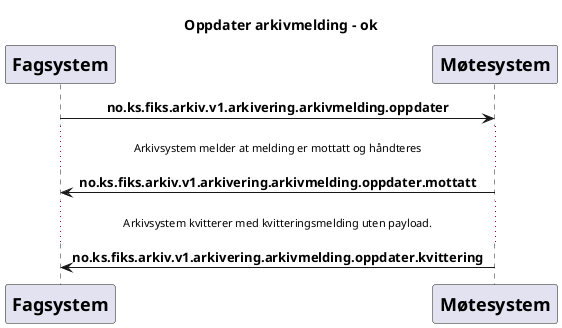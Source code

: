 @startuml
skinparam sequenceMessageAlign center

title "Oppdater arkivmelding - ok"

participant Fagsystem [
    = Fagsystem
]
participant Arkivsystem [
    = Møtesystem
]

Fagsystem -> Arkivsystem : **no.ks.fiks.arkiv.v1.arkivering.arkivmelding.oppdater**
...Arkivsystem melder at melding er mottatt og håndteres...
Arkivsystem -> Fagsystem : **no.ks.fiks.arkiv.v1.arkivering.arkivmelding.oppdater.mottatt**
...Arkivsystem kvitterer med kvitteringsmelding uten payload....
Arkivsystem -> Fagsystem : **no.ks.fiks.arkiv.v1.arkivering.arkivmelding.oppdater.kvittering**

@enduml